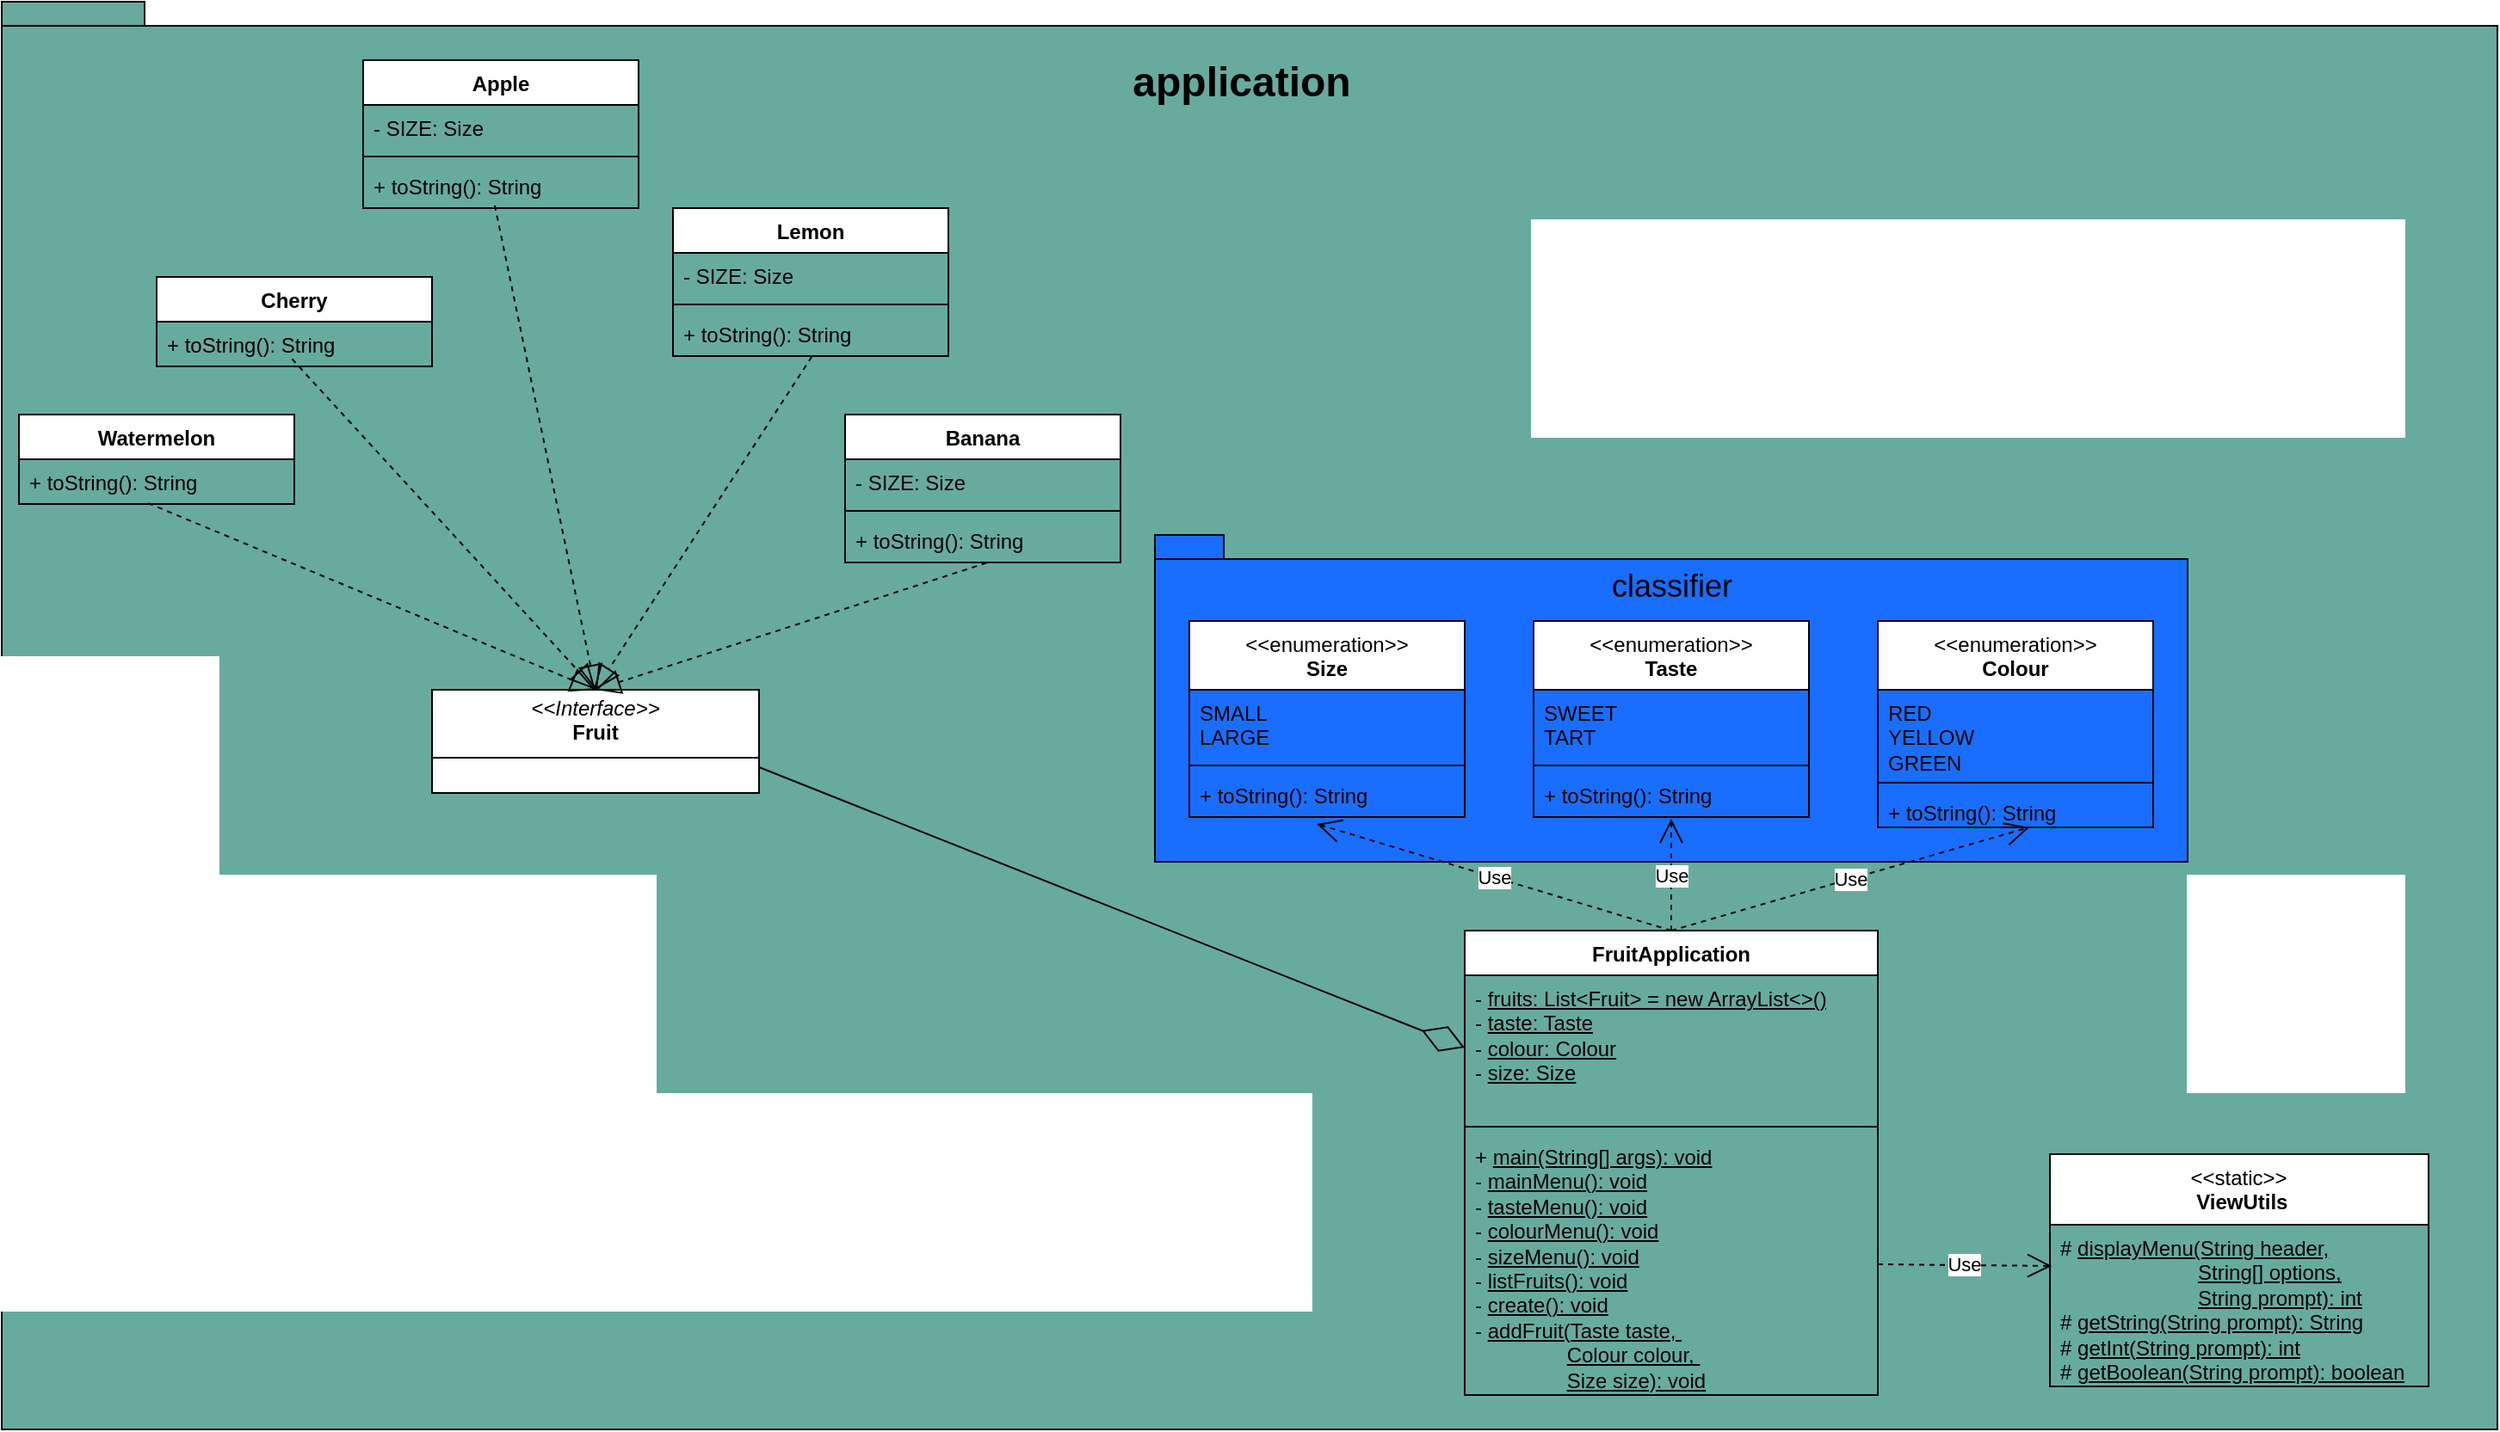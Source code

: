 <mxfile version="24.7.7">
  <diagram id="C5RBs43oDa-KdzZeNtuy" name="Page-1">
    <mxGraphModel dx="1719" dy="893" grid="1" gridSize="10" guides="1" tooltips="1" connect="1" arrows="1" fold="1" page="1" pageScale="1" pageWidth="827" pageHeight="1169" math="0" shadow="0">
      <root>
        <mxCell id="WIyWlLk6GJQsqaUBKTNV-0" />
        <mxCell id="WIyWlLk6GJQsqaUBKTNV-1" parent="WIyWlLk6GJQsqaUBKTNV-0" />
        <mxCell id="OvjCA1-EryLRrpPcM9k9-2" value="" style="shape=folder;fontStyle=1;spacingTop=10;tabWidth=40;tabHeight=14;tabPosition=left;html=1;whiteSpace=wrap;fillColor=#67AB9F;" vertex="1" parent="WIyWlLk6GJQsqaUBKTNV-1">
          <mxGeometry x="30" y="120" width="1450" height="830" as="geometry" />
        </mxCell>
        <mxCell id="OvjCA1-EryLRrpPcM9k9-0" value="" style="shape=folder;fontStyle=1;spacingTop=10;tabWidth=40;tabHeight=14;tabPosition=left;html=1;whiteSpace=wrap;fillColor=#196EFF;" vertex="1" parent="WIyWlLk6GJQsqaUBKTNV-1">
          <mxGeometry x="700" y="430" width="600" height="190" as="geometry" />
        </mxCell>
        <mxCell id="8r1lnSLJSIE5kXhD0iX9-4" value="&lt;div&gt;&lt;span style=&quot;font-weight: normal;&quot;&gt;&amp;lt;&amp;lt;enumeration&amp;gt;&amp;gt;&lt;/span&gt;&lt;/div&gt;Taste" style="swimlane;fontStyle=1;align=center;verticalAlign=top;childLayout=stackLayout;horizontal=1;startSize=40;horizontalStack=0;resizeParent=1;resizeParentMax=0;resizeLast=0;collapsible=1;marginBottom=0;whiteSpace=wrap;html=1;" parent="WIyWlLk6GJQsqaUBKTNV-1" vertex="1">
          <mxGeometry x="920" y="480" width="160" height="114" as="geometry" />
        </mxCell>
        <mxCell id="8r1lnSLJSIE5kXhD0iX9-5" value="SWEET&lt;div&gt;TART&lt;/div&gt;" style="text;strokeColor=none;fillColor=none;align=left;verticalAlign=top;spacingLeft=4;spacingRight=4;overflow=hidden;rotatable=0;points=[[0,0.5],[1,0.5]];portConstraint=eastwest;whiteSpace=wrap;html=1;" parent="8r1lnSLJSIE5kXhD0iX9-4" vertex="1">
          <mxGeometry y="40" width="160" height="40" as="geometry" />
        </mxCell>
        <mxCell id="8r1lnSLJSIE5kXhD0iX9-6" value="" style="line;strokeWidth=1;fillColor=none;align=left;verticalAlign=middle;spacingTop=-1;spacingLeft=3;spacingRight=3;rotatable=0;labelPosition=right;points=[];portConstraint=eastwest;strokeColor=inherit;" parent="8r1lnSLJSIE5kXhD0iX9-4" vertex="1">
          <mxGeometry y="80" width="160" height="8" as="geometry" />
        </mxCell>
        <mxCell id="8r1lnSLJSIE5kXhD0iX9-7" value="+ toString(): String" style="text;strokeColor=none;fillColor=none;align=left;verticalAlign=top;spacingLeft=4;spacingRight=4;overflow=hidden;rotatable=0;points=[[0,0.5],[1,0.5]];portConstraint=eastwest;whiteSpace=wrap;html=1;" parent="8r1lnSLJSIE5kXhD0iX9-4" vertex="1">
          <mxGeometry y="88" width="160" height="26" as="geometry" />
        </mxCell>
        <mxCell id="hWKQIEArotmm3JCVnzgY-5" value="&lt;p style=&quot;margin:0px;margin-top:4px;text-align:center;&quot;&gt;&lt;i&gt;&amp;lt;&amp;lt;Interface&amp;gt;&amp;gt;&lt;/i&gt;&lt;br&gt;&lt;b&gt;Fruit&lt;/b&gt;&lt;/p&gt;&lt;hr size=&quot;1&quot; style=&quot;border-style:solid;&quot;&gt;&lt;p style=&quot;margin:0px;margin-left:4px;&quot;&gt;&lt;/p&gt;&lt;p style=&quot;margin:0px;margin-left:4px;&quot;&gt;&lt;br&gt;&lt;/p&gt;" style="verticalAlign=top;align=left;overflow=fill;html=1;whiteSpace=wrap;" parent="WIyWlLk6GJQsqaUBKTNV-1" vertex="1">
          <mxGeometry x="280" y="520" width="190" height="60" as="geometry" />
        </mxCell>
        <mxCell id="hWKQIEArotmm3JCVnzgY-6" value="Apple" style="swimlane;fontStyle=1;align=center;verticalAlign=top;childLayout=stackLayout;horizontal=1;startSize=26;horizontalStack=0;resizeParent=1;resizeParentMax=0;resizeLast=0;collapsible=1;marginBottom=0;whiteSpace=wrap;html=1;" parent="WIyWlLk6GJQsqaUBKTNV-1" vertex="1">
          <mxGeometry x="240" y="154" width="160" height="86" as="geometry" />
        </mxCell>
        <mxCell id="hWKQIEArotmm3JCVnzgY-7" value="- SIZE: Size" style="text;strokeColor=none;fillColor=none;align=left;verticalAlign=top;spacingLeft=4;spacingRight=4;overflow=hidden;rotatable=0;points=[[0,0.5],[1,0.5]];portConstraint=eastwest;whiteSpace=wrap;html=1;" parent="hWKQIEArotmm3JCVnzgY-6" vertex="1">
          <mxGeometry y="26" width="160" height="26" as="geometry" />
        </mxCell>
        <mxCell id="hWKQIEArotmm3JCVnzgY-8" value="" style="line;strokeWidth=1;fillColor=none;align=left;verticalAlign=middle;spacingTop=-1;spacingLeft=3;spacingRight=3;rotatable=0;labelPosition=right;points=[];portConstraint=eastwest;strokeColor=inherit;" parent="hWKQIEArotmm3JCVnzgY-6" vertex="1">
          <mxGeometry y="52" width="160" height="8" as="geometry" />
        </mxCell>
        <mxCell id="hWKQIEArotmm3JCVnzgY-9" value="+ toString(): String" style="text;strokeColor=none;fillColor=none;align=left;verticalAlign=top;spacingLeft=4;spacingRight=4;overflow=hidden;rotatable=0;points=[[0,0.5],[1,0.5]];portConstraint=eastwest;whiteSpace=wrap;html=1;" parent="hWKQIEArotmm3JCVnzgY-6" vertex="1">
          <mxGeometry y="60" width="160" height="26" as="geometry" />
        </mxCell>
        <mxCell id="hWKQIEArotmm3JCVnzgY-10" value="Banana" style="swimlane;fontStyle=1;align=center;verticalAlign=top;childLayout=stackLayout;horizontal=1;startSize=26;horizontalStack=0;resizeParent=1;resizeParentMax=0;resizeLast=0;collapsible=1;marginBottom=0;whiteSpace=wrap;html=1;" parent="WIyWlLk6GJQsqaUBKTNV-1" vertex="1">
          <mxGeometry x="520" y="360" width="160" height="86" as="geometry" />
        </mxCell>
        <mxCell id="hWKQIEArotmm3JCVnzgY-11" value="- SIZE: Size" style="text;strokeColor=none;fillColor=none;align=left;verticalAlign=top;spacingLeft=4;spacingRight=4;overflow=hidden;rotatable=0;points=[[0,0.5],[1,0.5]];portConstraint=eastwest;whiteSpace=wrap;html=1;" parent="hWKQIEArotmm3JCVnzgY-10" vertex="1">
          <mxGeometry y="26" width="160" height="26" as="geometry" />
        </mxCell>
        <mxCell id="hWKQIEArotmm3JCVnzgY-12" value="" style="line;strokeWidth=1;fillColor=none;align=left;verticalAlign=middle;spacingTop=-1;spacingLeft=3;spacingRight=3;rotatable=0;labelPosition=right;points=[];portConstraint=eastwest;strokeColor=inherit;" parent="hWKQIEArotmm3JCVnzgY-10" vertex="1">
          <mxGeometry y="52" width="160" height="8" as="geometry" />
        </mxCell>
        <mxCell id="hWKQIEArotmm3JCVnzgY-13" value="+ toString(): String" style="text;strokeColor=none;fillColor=none;align=left;verticalAlign=top;spacingLeft=4;spacingRight=4;overflow=hidden;rotatable=0;points=[[0,0.5],[1,0.5]];portConstraint=eastwest;whiteSpace=wrap;html=1;" parent="hWKQIEArotmm3JCVnzgY-10" vertex="1">
          <mxGeometry y="60" width="160" height="26" as="geometry" />
        </mxCell>
        <mxCell id="hWKQIEArotmm3JCVnzgY-14" value="Cherry" style="swimlane;fontStyle=1;align=center;verticalAlign=top;childLayout=stackLayout;horizontal=1;startSize=26;horizontalStack=0;resizeParent=1;resizeParentMax=0;resizeLast=0;collapsible=1;marginBottom=0;whiteSpace=wrap;html=1;" parent="WIyWlLk6GJQsqaUBKTNV-1" vertex="1">
          <mxGeometry x="120" y="280" width="160" height="52" as="geometry" />
        </mxCell>
        <mxCell id="hWKQIEArotmm3JCVnzgY-17" value="+ toString(): String" style="text;strokeColor=none;fillColor=none;align=left;verticalAlign=top;spacingLeft=4;spacingRight=4;overflow=hidden;rotatable=0;points=[[0,0.5],[1,0.5]];portConstraint=eastwest;whiteSpace=wrap;html=1;" parent="hWKQIEArotmm3JCVnzgY-14" vertex="1">
          <mxGeometry y="26" width="160" height="26" as="geometry" />
        </mxCell>
        <mxCell id="hWKQIEArotmm3JCVnzgY-18" value="Lemon" style="swimlane;fontStyle=1;align=center;verticalAlign=top;childLayout=stackLayout;horizontal=1;startSize=26;horizontalStack=0;resizeParent=1;resizeParentMax=0;resizeLast=0;collapsible=1;marginBottom=0;whiteSpace=wrap;html=1;" parent="WIyWlLk6GJQsqaUBKTNV-1" vertex="1">
          <mxGeometry x="420" y="240" width="160" height="86" as="geometry" />
        </mxCell>
        <mxCell id="hWKQIEArotmm3JCVnzgY-19" value="- SIZE: Size" style="text;strokeColor=none;fillColor=none;align=left;verticalAlign=top;spacingLeft=4;spacingRight=4;overflow=hidden;rotatable=0;points=[[0,0.5],[1,0.5]];portConstraint=eastwest;whiteSpace=wrap;html=1;" parent="hWKQIEArotmm3JCVnzgY-18" vertex="1">
          <mxGeometry y="26" width="160" height="26" as="geometry" />
        </mxCell>
        <mxCell id="hWKQIEArotmm3JCVnzgY-20" value="" style="line;strokeWidth=1;fillColor=none;align=left;verticalAlign=middle;spacingTop=-1;spacingLeft=3;spacingRight=3;rotatable=0;labelPosition=right;points=[];portConstraint=eastwest;strokeColor=inherit;" parent="hWKQIEArotmm3JCVnzgY-18" vertex="1">
          <mxGeometry y="52" width="160" height="8" as="geometry" />
        </mxCell>
        <mxCell id="hWKQIEArotmm3JCVnzgY-21" value="+ toString(): String" style="text;strokeColor=none;fillColor=none;align=left;verticalAlign=top;spacingLeft=4;spacingRight=4;overflow=hidden;rotatable=0;points=[[0,0.5],[1,0.5]];portConstraint=eastwest;whiteSpace=wrap;html=1;" parent="hWKQIEArotmm3JCVnzgY-18" vertex="1">
          <mxGeometry y="60" width="160" height="26" as="geometry" />
        </mxCell>
        <mxCell id="hWKQIEArotmm3JCVnzgY-22" value="" style="endArrow=block;dashed=1;endFill=0;endSize=12;html=1;rounded=0;exitX=0.478;exitY=0.94;exitDx=0;exitDy=0;entryX=0.5;entryY=0;entryDx=0;entryDy=0;exitPerimeter=0;" parent="WIyWlLk6GJQsqaUBKTNV-1" source="hWKQIEArotmm3JCVnzgY-9" target="hWKQIEArotmm3JCVnzgY-5" edge="1">
          <mxGeometry width="160" relative="1" as="geometry">
            <mxPoint x="270" y="680" as="sourcePoint" />
            <mxPoint x="400" y="620" as="targetPoint" />
          </mxGeometry>
        </mxCell>
        <mxCell id="hWKQIEArotmm3JCVnzgY-23" value="" style="endArrow=block;dashed=1;endFill=0;endSize=12;html=1;rounded=0;exitX=0.514;exitY=1.008;exitDx=0;exitDy=0;entryX=0.5;entryY=0;entryDx=0;entryDy=0;exitPerimeter=0;" parent="WIyWlLk6GJQsqaUBKTNV-1" source="hWKQIEArotmm3JCVnzgY-13" target="hWKQIEArotmm3JCVnzgY-5" edge="1">
          <mxGeometry width="160" relative="1" as="geometry">
            <mxPoint x="270" y="680" as="sourcePoint" />
            <mxPoint x="430" y="630" as="targetPoint" />
          </mxGeometry>
        </mxCell>
        <mxCell id="hWKQIEArotmm3JCVnzgY-24" value="" style="endArrow=block;dashed=1;endFill=0;endSize=12;html=1;rounded=0;exitX=0.492;exitY=0.837;exitDx=0;exitDy=0;entryX=0.5;entryY=0;entryDx=0;entryDy=0;exitPerimeter=0;" parent="WIyWlLk6GJQsqaUBKTNV-1" source="hWKQIEArotmm3JCVnzgY-17" target="hWKQIEArotmm3JCVnzgY-5" edge="1">
          <mxGeometry width="160" relative="1" as="geometry">
            <mxPoint x="580" y="630" as="sourcePoint" />
            <mxPoint x="455" y="680" as="targetPoint" />
          </mxGeometry>
        </mxCell>
        <mxCell id="hWKQIEArotmm3JCVnzgY-26" value="" style="endArrow=block;dashed=1;endFill=0;endSize=12;html=1;rounded=0;exitX=0.504;exitY=1.013;exitDx=0;exitDy=0;entryX=0.5;entryY=0;entryDx=0;entryDy=0;exitPerimeter=0;" parent="WIyWlLk6GJQsqaUBKTNV-1" source="hWKQIEArotmm3JCVnzgY-21" target="hWKQIEArotmm3JCVnzgY-5" edge="1">
          <mxGeometry width="160" relative="1" as="geometry">
            <mxPoint x="560" y="680" as="sourcePoint" />
            <mxPoint x="455" y="680" as="targetPoint" />
          </mxGeometry>
        </mxCell>
        <mxCell id="hWKQIEArotmm3JCVnzgY-27" value="Watermelon" style="swimlane;fontStyle=1;align=center;verticalAlign=top;childLayout=stackLayout;horizontal=1;startSize=26;horizontalStack=0;resizeParent=1;resizeParentMax=0;resizeLast=0;collapsible=1;marginBottom=0;whiteSpace=wrap;html=1;" parent="WIyWlLk6GJQsqaUBKTNV-1" vertex="1">
          <mxGeometry x="40" y="360" width="160" height="52" as="geometry" />
        </mxCell>
        <mxCell id="hWKQIEArotmm3JCVnzgY-30" value="+ toString(): String" style="text;strokeColor=none;fillColor=none;align=left;verticalAlign=top;spacingLeft=4;spacingRight=4;overflow=hidden;rotatable=0;points=[[0,0.5],[1,0.5]];portConstraint=eastwest;whiteSpace=wrap;html=1;" parent="hWKQIEArotmm3JCVnzgY-27" vertex="1">
          <mxGeometry y="26" width="160" height="26" as="geometry" />
        </mxCell>
        <mxCell id="hWKQIEArotmm3JCVnzgY-31" value="" style="endArrow=block;dashed=1;endFill=0;endSize=12;html=1;rounded=0;exitX=0.469;exitY=0.981;exitDx=0;exitDy=0;entryX=0.5;entryY=0;entryDx=0;entryDy=0;exitPerimeter=0;" parent="WIyWlLk6GJQsqaUBKTNV-1" source="hWKQIEArotmm3JCVnzgY-30" target="hWKQIEArotmm3JCVnzgY-5" edge="1">
          <mxGeometry width="160" relative="1" as="geometry">
            <mxPoint x="730" y="830" as="sourcePoint" />
            <mxPoint x="680" y="620" as="targetPoint" />
          </mxGeometry>
        </mxCell>
        <mxCell id="hWKQIEArotmm3JCVnzgY-32" value="FruitApplication" style="swimlane;fontStyle=1;align=center;verticalAlign=top;childLayout=stackLayout;horizontal=1;startSize=26;horizontalStack=0;resizeParent=1;resizeParentMax=0;resizeLast=0;collapsible=1;marginBottom=0;whiteSpace=wrap;html=1;" parent="WIyWlLk6GJQsqaUBKTNV-1" vertex="1">
          <mxGeometry x="880" y="660" width="240" height="270" as="geometry" />
        </mxCell>
        <mxCell id="hWKQIEArotmm3JCVnzgY-33" value="- &lt;u&gt;fruits: List&amp;lt;Fruit&amp;gt; = new ArrayList&amp;lt;&amp;gt;()&lt;/u&gt;&lt;div&gt;- &lt;u&gt;taste: Taste&lt;/u&gt;&lt;/div&gt;&lt;div&gt;- &lt;u&gt;colour: Colour&lt;/u&gt;&lt;/div&gt;&lt;div&gt;- &lt;u&gt;size: Size&lt;/u&gt;&lt;/div&gt;" style="text;strokeColor=none;fillColor=none;align=left;verticalAlign=top;spacingLeft=4;spacingRight=4;overflow=hidden;rotatable=0;points=[[0,0.5],[1,0.5]];portConstraint=eastwest;whiteSpace=wrap;html=1;" parent="hWKQIEArotmm3JCVnzgY-32" vertex="1">
          <mxGeometry y="26" width="240" height="84" as="geometry" />
        </mxCell>
        <mxCell id="hWKQIEArotmm3JCVnzgY-34" value="" style="line;strokeWidth=1;fillColor=none;align=left;verticalAlign=middle;spacingTop=-1;spacingLeft=3;spacingRight=3;rotatable=0;labelPosition=right;points=[];portConstraint=eastwest;strokeColor=inherit;" parent="hWKQIEArotmm3JCVnzgY-32" vertex="1">
          <mxGeometry y="110" width="240" height="8" as="geometry" />
        </mxCell>
        <mxCell id="hWKQIEArotmm3JCVnzgY-35" value="+ &lt;u&gt;main(String[] args): void&lt;/u&gt;&lt;div&gt;&lt;span style=&quot;background-color: initial;&quot;&gt;- &lt;u&gt;mainMenu(): void&lt;/u&gt;&lt;/span&gt;&lt;/div&gt;&lt;div&gt;&lt;span style=&quot;background-color: initial;&quot;&gt;- &lt;u&gt;tasteMenu(): void&lt;/u&gt;&lt;/span&gt;&lt;/div&gt;&lt;div&gt;&lt;span style=&quot;background-color: initial;&quot;&gt;- &lt;u&gt;colourMenu(): void&lt;/u&gt;&lt;/span&gt;&lt;/div&gt;&lt;div&gt;&lt;span style=&quot;background-color: initial;&quot;&gt;- &lt;u&gt;sizeMenu(): void&lt;/u&gt;&lt;/span&gt;&lt;/div&gt;&lt;div&gt;&lt;span style=&quot;background-color: initial;&quot;&gt;- &lt;u&gt;listFruits(): void&lt;/u&gt;&lt;/span&gt;&lt;/div&gt;&lt;div&gt;&lt;span style=&quot;background-color: initial;&quot;&gt;- &lt;u&gt;create(): void&lt;/u&gt;&lt;/span&gt;&lt;/div&gt;&lt;div&gt;&lt;span style=&quot;background-color: initial;&quot;&gt;- &lt;u&gt;addFruit(Taste taste,&amp;nbsp;&lt;/u&gt;&lt;/span&gt;&lt;/div&gt;&lt;div&gt;&lt;span style=&quot;background-color: initial;&quot;&gt;&lt;u&gt;&lt;span style=&quot;white-space: pre;&quot;&gt;&#x9;&lt;/span&gt;&lt;span style=&quot;white-space: pre;&quot;&gt;&#x9;&lt;/span&gt;Colour colour,&amp;nbsp;&lt;/u&gt;&lt;/span&gt;&lt;/div&gt;&lt;div&gt;&lt;span style=&quot;background-color: initial;&quot;&gt;&lt;u&gt;&lt;span style=&quot;white-space: pre;&quot;&gt;&#x9;&lt;/span&gt;&lt;span style=&quot;white-space: pre;&quot;&gt;&#x9;&lt;/span&gt;Size size): void&lt;/u&gt;&lt;/span&gt;&lt;/div&gt;" style="text;strokeColor=none;fillColor=none;align=left;verticalAlign=top;spacingLeft=4;spacingRight=4;overflow=hidden;rotatable=0;points=[[0,0.5],[1,0.5]];portConstraint=eastwest;whiteSpace=wrap;html=1;" parent="hWKQIEArotmm3JCVnzgY-32" vertex="1">
          <mxGeometry y="118" width="240" height="152" as="geometry" />
        </mxCell>
        <mxCell id="hWKQIEArotmm3JCVnzgY-36" value="&lt;div style=&quot;text-align: left;&quot;&gt;&lt;span style=&quot;background-color: initial; text-align: center; font-weight: normal;&quot;&gt;&amp;lt;&amp;lt;static&amp;gt;&amp;gt;&lt;/span&gt;&lt;/div&gt;&lt;div style=&quot;text-align: left;&quot;&gt;&lt;span style=&quot;background-color: initial; text-align: center;&quot;&gt;&amp;nbsp;ViewUtils&lt;/span&gt;&lt;br&gt;&lt;/div&gt;" style="swimlane;fontStyle=1;align=center;verticalAlign=top;childLayout=stackLayout;horizontal=1;startSize=41;horizontalStack=0;resizeParent=1;resizeParentMax=0;resizeLast=0;collapsible=1;marginBottom=0;whiteSpace=wrap;html=1;" parent="WIyWlLk6GJQsqaUBKTNV-1" vertex="1">
          <mxGeometry x="1220" y="790" width="220" height="135" as="geometry" />
        </mxCell>
        <mxCell id="hWKQIEArotmm3JCVnzgY-39" value="# &lt;u&gt;displayMenu(String header,&lt;/u&gt;&lt;div&gt;&lt;u&gt;&lt;span style=&quot;white-space: pre;&quot;&gt;&#x9;&lt;/span&gt;&lt;span style=&quot;white-space: pre;&quot;&gt;&#x9;&lt;/span&gt;&lt;span style=&quot;white-space: pre;&quot;&gt;&#x9;&lt;/span&gt;String[] options,&lt;br&gt;&lt;/u&gt;&lt;/div&gt;&lt;div&gt;&lt;u&gt;&lt;span style=&quot;white-space: pre;&quot;&gt;&#x9;&lt;/span&gt;&lt;span style=&quot;white-space: pre;&quot;&gt;&#x9;&lt;/span&gt;&lt;span style=&quot;white-space: pre;&quot;&gt;&#x9;&lt;/span&gt;String prompt): int&lt;/u&gt;&lt;br&gt;&lt;/div&gt;&lt;div&gt;# &lt;u&gt;getString(String prompt): String&lt;/u&gt;&amp;nbsp;&lt;/div&gt;&lt;div&gt;# &lt;u&gt;getInt(String prompt): int&lt;/u&gt;&lt;/div&gt;&lt;div&gt;# &lt;u&gt;getBoolean(String prompt): boolean&lt;/u&gt;&lt;/div&gt;" style="text;strokeColor=none;fillColor=none;align=left;verticalAlign=top;spacingLeft=4;spacingRight=4;overflow=hidden;rotatable=0;points=[[0,0.5],[1,0.5]];portConstraint=eastwest;whiteSpace=wrap;html=1;" parent="hWKQIEArotmm3JCVnzgY-36" vertex="1">
          <mxGeometry y="41" width="220" height="94" as="geometry" />
        </mxCell>
        <mxCell id="8r1lnSLJSIE5kXhD0iX9-8" value="&lt;div&gt;&lt;span style=&quot;font-weight: normal;&quot;&gt;&amp;lt;&amp;lt;enumeration&amp;gt;&amp;gt;&lt;/span&gt;&lt;/div&gt;&lt;div&gt;Size&lt;/div&gt;" style="swimlane;fontStyle=1;align=center;verticalAlign=top;childLayout=stackLayout;horizontal=1;startSize=40;horizontalStack=0;resizeParent=1;resizeParentMax=0;resizeLast=0;collapsible=1;marginBottom=0;whiteSpace=wrap;html=1;" parent="WIyWlLk6GJQsqaUBKTNV-1" vertex="1">
          <mxGeometry x="720" y="480" width="160" height="114" as="geometry" />
        </mxCell>
        <mxCell id="8r1lnSLJSIE5kXhD0iX9-9" value="SMALL&lt;div&gt;LARGE&lt;/div&gt;" style="text;strokeColor=none;fillColor=none;align=left;verticalAlign=top;spacingLeft=4;spacingRight=4;overflow=hidden;rotatable=0;points=[[0,0.5],[1,0.5]];portConstraint=eastwest;whiteSpace=wrap;html=1;" parent="8r1lnSLJSIE5kXhD0iX9-8" vertex="1">
          <mxGeometry y="40" width="160" height="40" as="geometry" />
        </mxCell>
        <mxCell id="8r1lnSLJSIE5kXhD0iX9-10" value="" style="line;strokeWidth=1;fillColor=none;align=left;verticalAlign=middle;spacingTop=-1;spacingLeft=3;spacingRight=3;rotatable=0;labelPosition=right;points=[];portConstraint=eastwest;strokeColor=inherit;" parent="8r1lnSLJSIE5kXhD0iX9-8" vertex="1">
          <mxGeometry y="80" width="160" height="8" as="geometry" />
        </mxCell>
        <mxCell id="8r1lnSLJSIE5kXhD0iX9-11" value="+ toString(): String" style="text;strokeColor=none;fillColor=none;align=left;verticalAlign=top;spacingLeft=4;spacingRight=4;overflow=hidden;rotatable=0;points=[[0,0.5],[1,0.5]];portConstraint=eastwest;whiteSpace=wrap;html=1;" parent="8r1lnSLJSIE5kXhD0iX9-8" vertex="1">
          <mxGeometry y="88" width="160" height="26" as="geometry" />
        </mxCell>
        <mxCell id="8r1lnSLJSIE5kXhD0iX9-12" value="&lt;div&gt;&lt;span style=&quot;font-weight: normal;&quot;&gt;&amp;lt;&amp;lt;enumeration&amp;gt;&amp;gt;&lt;/span&gt;&lt;/div&gt;&lt;div&gt;Colour&lt;/div&gt;" style="swimlane;fontStyle=1;align=center;verticalAlign=top;childLayout=stackLayout;horizontal=1;startSize=40;horizontalStack=0;resizeParent=1;resizeParentMax=0;resizeLast=0;collapsible=1;marginBottom=0;whiteSpace=wrap;html=1;" parent="WIyWlLk6GJQsqaUBKTNV-1" vertex="1">
          <mxGeometry x="1120" y="480" width="160" height="120" as="geometry" />
        </mxCell>
        <mxCell id="8r1lnSLJSIE5kXhD0iX9-13" value="RED&lt;div&gt;YELLOW&lt;/div&gt;&lt;div&gt;GREEN&lt;/div&gt;" style="text;strokeColor=none;fillColor=none;align=left;verticalAlign=top;spacingLeft=4;spacingRight=4;overflow=hidden;rotatable=0;points=[[0,0.5],[1,0.5]];portConstraint=eastwest;whiteSpace=wrap;html=1;" parent="8r1lnSLJSIE5kXhD0iX9-12" vertex="1">
          <mxGeometry y="40" width="160" height="50" as="geometry" />
        </mxCell>
        <mxCell id="8r1lnSLJSIE5kXhD0iX9-14" value="" style="line;strokeWidth=1;fillColor=none;align=left;verticalAlign=middle;spacingTop=-1;spacingLeft=3;spacingRight=3;rotatable=0;labelPosition=right;points=[];portConstraint=eastwest;strokeColor=inherit;" parent="8r1lnSLJSIE5kXhD0iX9-12" vertex="1">
          <mxGeometry y="90" width="160" height="8" as="geometry" />
        </mxCell>
        <mxCell id="8r1lnSLJSIE5kXhD0iX9-15" value="+ toString(): String" style="text;strokeColor=none;fillColor=none;align=left;verticalAlign=top;spacingLeft=4;spacingRight=4;overflow=hidden;rotatable=0;points=[[0,0.5],[1,0.5]];portConstraint=eastwest;whiteSpace=wrap;html=1;" parent="8r1lnSLJSIE5kXhD0iX9-12" vertex="1">
          <mxGeometry y="98" width="160" height="22" as="geometry" />
        </mxCell>
        <mxCell id="aWRcrX2Eq4dkpk6BgpDz-0" value="" style="endArrow=diamondThin;endFill=0;endSize=24;html=1;rounded=0;entryX=0;entryY=0.5;entryDx=0;entryDy=0;exitX=1;exitY=0.75;exitDx=0;exitDy=0;" parent="WIyWlLk6GJQsqaUBKTNV-1" source="hWKQIEArotmm3JCVnzgY-5" target="hWKQIEArotmm3JCVnzgY-33" edge="1">
          <mxGeometry width="160" relative="1" as="geometry">
            <mxPoint x="750" y="610" as="sourcePoint" />
            <mxPoint x="910" y="610" as="targetPoint" />
          </mxGeometry>
        </mxCell>
        <mxCell id="aWRcrX2Eq4dkpk6BgpDz-1" value="Use" style="endArrow=open;endSize=12;dashed=1;html=1;rounded=0;entryX=0.463;entryY=1.154;entryDx=0;entryDy=0;entryPerimeter=0;" parent="WIyWlLk6GJQsqaUBKTNV-1" target="8r1lnSLJSIE5kXhD0iX9-11" edge="1">
          <mxGeometry width="160" relative="1" as="geometry">
            <mxPoint x="1000" y="660" as="sourcePoint" />
            <mxPoint x="910" y="610" as="targetPoint" />
          </mxGeometry>
        </mxCell>
        <mxCell id="aWRcrX2Eq4dkpk6BgpDz-2" value="Use" style="endArrow=open;endSize=12;dashed=1;html=1;rounded=0;exitX=0.5;exitY=0;exitDx=0;exitDy=0;" parent="WIyWlLk6GJQsqaUBKTNV-1" source="hWKQIEArotmm3JCVnzgY-32" edge="1">
          <mxGeometry width="160" relative="1" as="geometry">
            <mxPoint x="760" y="620" as="sourcePoint" />
            <mxPoint x="1000" y="595" as="targetPoint" />
          </mxGeometry>
        </mxCell>
        <mxCell id="aWRcrX2Eq4dkpk6BgpDz-3" value="Use" style="endArrow=open;endSize=12;dashed=1;html=1;rounded=0;exitX=0.5;exitY=0;exitDx=0;exitDy=0;entryX=0.55;entryY=1;entryDx=0;entryDy=0;entryPerimeter=0;" parent="WIyWlLk6GJQsqaUBKTNV-1" source="hWKQIEArotmm3JCVnzgY-32" target="8r1lnSLJSIE5kXhD0iX9-15" edge="1">
          <mxGeometry width="160" relative="1" as="geometry">
            <mxPoint x="1090" y="620" as="sourcePoint" />
            <mxPoint x="1250" y="620" as="targetPoint" />
          </mxGeometry>
        </mxCell>
        <mxCell id="aWRcrX2Eq4dkpk6BgpDz-4" value="Use" style="endArrow=open;endSize=12;dashed=1;html=1;rounded=0;exitX=1;exitY=0.5;exitDx=0;exitDy=0;entryX=0.005;entryY=0.255;entryDx=0;entryDy=0;entryPerimeter=0;" parent="WIyWlLk6GJQsqaUBKTNV-1" source="hWKQIEArotmm3JCVnzgY-35" target="hWKQIEArotmm3JCVnzgY-39" edge="1">
          <mxGeometry width="160" relative="1" as="geometry">
            <mxPoint x="1353" y="660" as="sourcePoint" />
            <mxPoint x="1350" y="595" as="targetPoint" />
          </mxGeometry>
        </mxCell>
        <mxCell id="OvjCA1-EryLRrpPcM9k9-1" value="&lt;font style=&quot;font-size: 18px;&quot;&gt;classifier&lt;/font&gt;" style="text;html=1;align=center;verticalAlign=middle;resizable=0;points=[];autosize=1;strokeColor=none;fillColor=none;" vertex="1" parent="WIyWlLk6GJQsqaUBKTNV-1">
          <mxGeometry x="955" y="440" width="90" height="40" as="geometry" />
        </mxCell>
        <mxCell id="OvjCA1-EryLRrpPcM9k9-3" value="&lt;font style=&quot;font-size: 24px;&quot;&gt;application&lt;/font&gt;" style="text;align=center;fontStyle=1;verticalAlign=middle;spacingLeft=3;spacingRight=3;strokeColor=none;rotatable=0;points=[[0,0.5],[1,0.5]];portConstraint=eastwest;html=1;" vertex="1" parent="WIyWlLk6GJQsqaUBKTNV-1">
          <mxGeometry x="710" y="154" width="80" height="26" as="geometry" />
        </mxCell>
      </root>
    </mxGraphModel>
  </diagram>
</mxfile>
